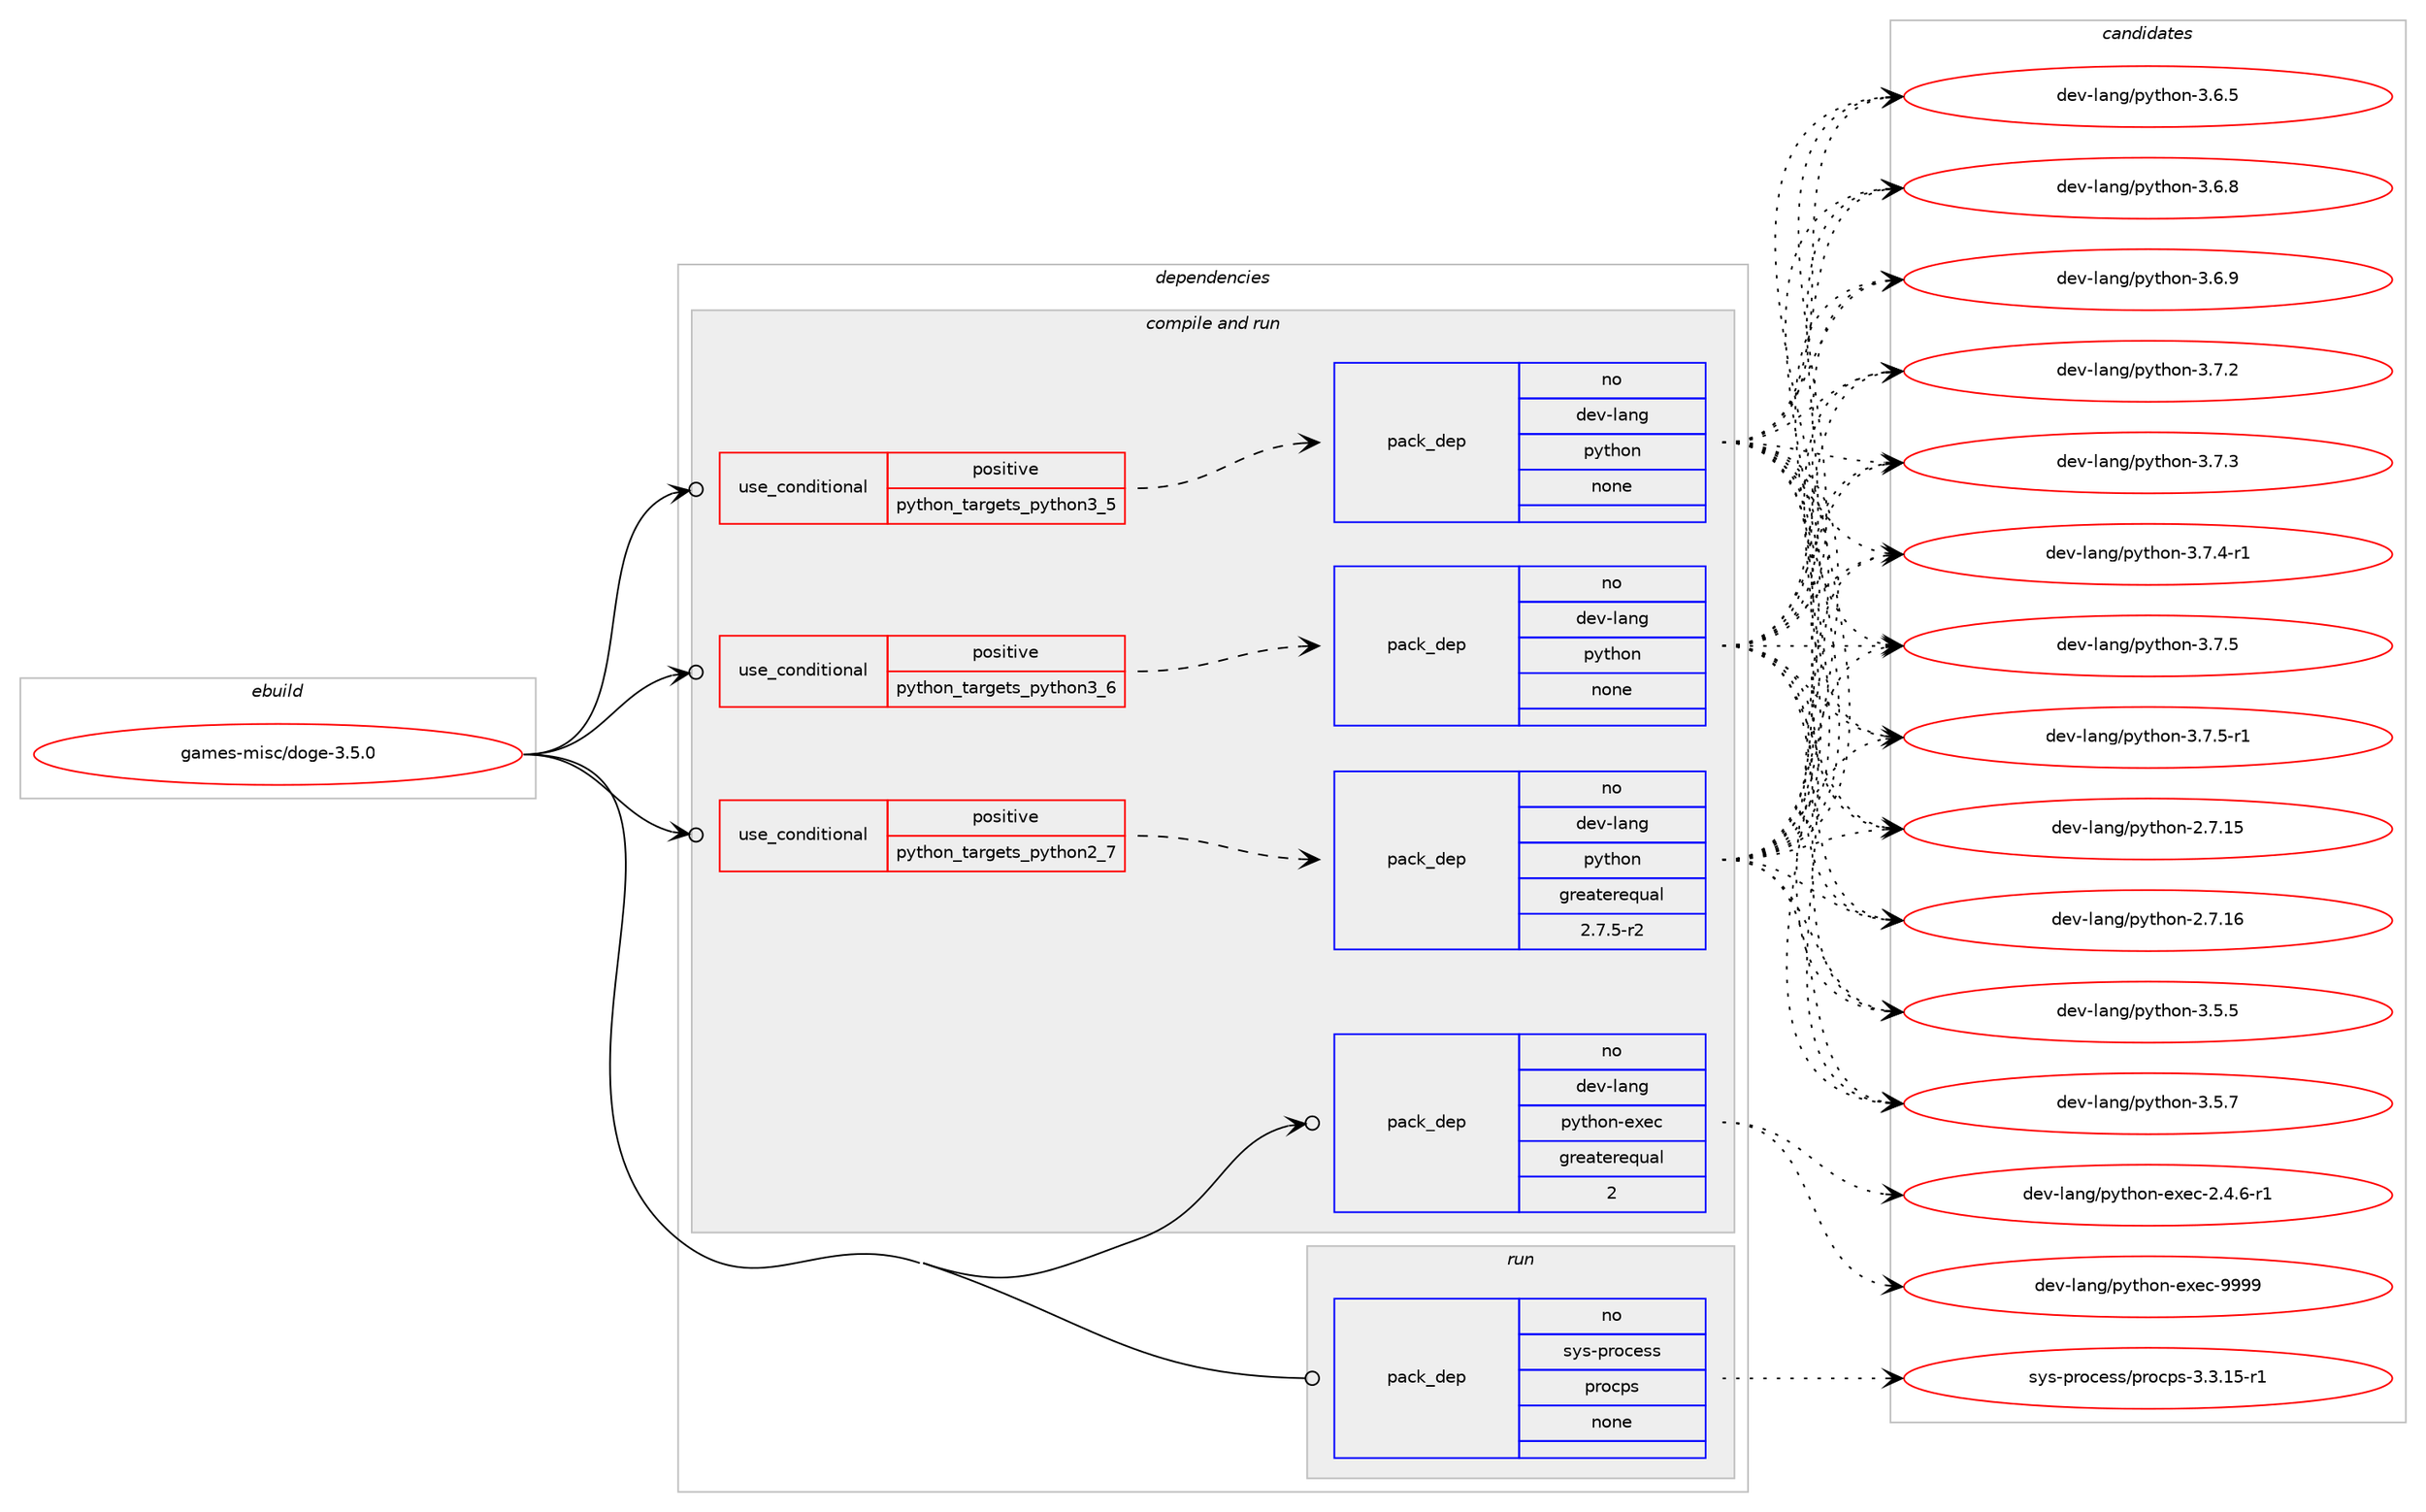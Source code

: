 digraph prolog {

# *************
# Graph options
# *************

newrank=true;
concentrate=true;
compound=true;
graph [rankdir=LR,fontname=Helvetica,fontsize=10,ranksep=1.5];#, ranksep=2.5, nodesep=0.2];
edge  [arrowhead=vee];
node  [fontname=Helvetica,fontsize=10];

# **********
# The ebuild
# **********

subgraph cluster_leftcol {
color=gray;
rank=same;
label=<<i>ebuild</i>>;
id [label="games-misc/doge-3.5.0", color=red, width=4, href="../games-misc/doge-3.5.0.svg"];
}

# ****************
# The dependencies
# ****************

subgraph cluster_midcol {
color=gray;
label=<<i>dependencies</i>>;
subgraph cluster_compile {
fillcolor="#eeeeee";
style=filled;
label=<<i>compile</i>>;
}
subgraph cluster_compileandrun {
fillcolor="#eeeeee";
style=filled;
label=<<i>compile and run</i>>;
subgraph cond184925 {
dependency740805 [label=<<TABLE BORDER="0" CELLBORDER="1" CELLSPACING="0" CELLPADDING="4"><TR><TD ROWSPAN="3" CELLPADDING="10">use_conditional</TD></TR><TR><TD>positive</TD></TR><TR><TD>python_targets_python2_7</TD></TR></TABLE>>, shape=none, color=red];
subgraph pack543416 {
dependency740806 [label=<<TABLE BORDER="0" CELLBORDER="1" CELLSPACING="0" CELLPADDING="4" WIDTH="220"><TR><TD ROWSPAN="6" CELLPADDING="30">pack_dep</TD></TR><TR><TD WIDTH="110">no</TD></TR><TR><TD>dev-lang</TD></TR><TR><TD>python</TD></TR><TR><TD>greaterequal</TD></TR><TR><TD>2.7.5-r2</TD></TR></TABLE>>, shape=none, color=blue];
}
dependency740805:e -> dependency740806:w [weight=20,style="dashed",arrowhead="vee"];
}
id:e -> dependency740805:w [weight=20,style="solid",arrowhead="odotvee"];
subgraph cond184926 {
dependency740807 [label=<<TABLE BORDER="0" CELLBORDER="1" CELLSPACING="0" CELLPADDING="4"><TR><TD ROWSPAN="3" CELLPADDING="10">use_conditional</TD></TR><TR><TD>positive</TD></TR><TR><TD>python_targets_python3_5</TD></TR></TABLE>>, shape=none, color=red];
subgraph pack543417 {
dependency740808 [label=<<TABLE BORDER="0" CELLBORDER="1" CELLSPACING="0" CELLPADDING="4" WIDTH="220"><TR><TD ROWSPAN="6" CELLPADDING="30">pack_dep</TD></TR><TR><TD WIDTH="110">no</TD></TR><TR><TD>dev-lang</TD></TR><TR><TD>python</TD></TR><TR><TD>none</TD></TR><TR><TD></TD></TR></TABLE>>, shape=none, color=blue];
}
dependency740807:e -> dependency740808:w [weight=20,style="dashed",arrowhead="vee"];
}
id:e -> dependency740807:w [weight=20,style="solid",arrowhead="odotvee"];
subgraph cond184927 {
dependency740809 [label=<<TABLE BORDER="0" CELLBORDER="1" CELLSPACING="0" CELLPADDING="4"><TR><TD ROWSPAN="3" CELLPADDING="10">use_conditional</TD></TR><TR><TD>positive</TD></TR><TR><TD>python_targets_python3_6</TD></TR></TABLE>>, shape=none, color=red];
subgraph pack543418 {
dependency740810 [label=<<TABLE BORDER="0" CELLBORDER="1" CELLSPACING="0" CELLPADDING="4" WIDTH="220"><TR><TD ROWSPAN="6" CELLPADDING="30">pack_dep</TD></TR><TR><TD WIDTH="110">no</TD></TR><TR><TD>dev-lang</TD></TR><TR><TD>python</TD></TR><TR><TD>none</TD></TR><TR><TD></TD></TR></TABLE>>, shape=none, color=blue];
}
dependency740809:e -> dependency740810:w [weight=20,style="dashed",arrowhead="vee"];
}
id:e -> dependency740809:w [weight=20,style="solid",arrowhead="odotvee"];
subgraph pack543419 {
dependency740811 [label=<<TABLE BORDER="0" CELLBORDER="1" CELLSPACING="0" CELLPADDING="4" WIDTH="220"><TR><TD ROWSPAN="6" CELLPADDING="30">pack_dep</TD></TR><TR><TD WIDTH="110">no</TD></TR><TR><TD>dev-lang</TD></TR><TR><TD>python-exec</TD></TR><TR><TD>greaterequal</TD></TR><TR><TD>2</TD></TR></TABLE>>, shape=none, color=blue];
}
id:e -> dependency740811:w [weight=20,style="solid",arrowhead="odotvee"];
}
subgraph cluster_run {
fillcolor="#eeeeee";
style=filled;
label=<<i>run</i>>;
subgraph pack543420 {
dependency740812 [label=<<TABLE BORDER="0" CELLBORDER="1" CELLSPACING="0" CELLPADDING="4" WIDTH="220"><TR><TD ROWSPAN="6" CELLPADDING="30">pack_dep</TD></TR><TR><TD WIDTH="110">no</TD></TR><TR><TD>sys-process</TD></TR><TR><TD>procps</TD></TR><TR><TD>none</TD></TR><TR><TD></TD></TR></TABLE>>, shape=none, color=blue];
}
id:e -> dependency740812:w [weight=20,style="solid",arrowhead="odot"];
}
}

# **************
# The candidates
# **************

subgraph cluster_choices {
rank=same;
color=gray;
label=<<i>candidates</i>>;

subgraph choice543416 {
color=black;
nodesep=1;
choice10010111845108971101034711212111610411111045504655464953 [label="dev-lang/python-2.7.15", color=red, width=4,href="../dev-lang/python-2.7.15.svg"];
choice10010111845108971101034711212111610411111045504655464954 [label="dev-lang/python-2.7.16", color=red, width=4,href="../dev-lang/python-2.7.16.svg"];
choice100101118451089711010347112121116104111110455146534653 [label="dev-lang/python-3.5.5", color=red, width=4,href="../dev-lang/python-3.5.5.svg"];
choice100101118451089711010347112121116104111110455146534655 [label="dev-lang/python-3.5.7", color=red, width=4,href="../dev-lang/python-3.5.7.svg"];
choice100101118451089711010347112121116104111110455146544653 [label="dev-lang/python-3.6.5", color=red, width=4,href="../dev-lang/python-3.6.5.svg"];
choice100101118451089711010347112121116104111110455146544656 [label="dev-lang/python-3.6.8", color=red, width=4,href="../dev-lang/python-3.6.8.svg"];
choice100101118451089711010347112121116104111110455146544657 [label="dev-lang/python-3.6.9", color=red, width=4,href="../dev-lang/python-3.6.9.svg"];
choice100101118451089711010347112121116104111110455146554650 [label="dev-lang/python-3.7.2", color=red, width=4,href="../dev-lang/python-3.7.2.svg"];
choice100101118451089711010347112121116104111110455146554651 [label="dev-lang/python-3.7.3", color=red, width=4,href="../dev-lang/python-3.7.3.svg"];
choice1001011184510897110103471121211161041111104551465546524511449 [label="dev-lang/python-3.7.4-r1", color=red, width=4,href="../dev-lang/python-3.7.4-r1.svg"];
choice100101118451089711010347112121116104111110455146554653 [label="dev-lang/python-3.7.5", color=red, width=4,href="../dev-lang/python-3.7.5.svg"];
choice1001011184510897110103471121211161041111104551465546534511449 [label="dev-lang/python-3.7.5-r1", color=red, width=4,href="../dev-lang/python-3.7.5-r1.svg"];
dependency740806:e -> choice10010111845108971101034711212111610411111045504655464953:w [style=dotted,weight="100"];
dependency740806:e -> choice10010111845108971101034711212111610411111045504655464954:w [style=dotted,weight="100"];
dependency740806:e -> choice100101118451089711010347112121116104111110455146534653:w [style=dotted,weight="100"];
dependency740806:e -> choice100101118451089711010347112121116104111110455146534655:w [style=dotted,weight="100"];
dependency740806:e -> choice100101118451089711010347112121116104111110455146544653:w [style=dotted,weight="100"];
dependency740806:e -> choice100101118451089711010347112121116104111110455146544656:w [style=dotted,weight="100"];
dependency740806:e -> choice100101118451089711010347112121116104111110455146544657:w [style=dotted,weight="100"];
dependency740806:e -> choice100101118451089711010347112121116104111110455146554650:w [style=dotted,weight="100"];
dependency740806:e -> choice100101118451089711010347112121116104111110455146554651:w [style=dotted,weight="100"];
dependency740806:e -> choice1001011184510897110103471121211161041111104551465546524511449:w [style=dotted,weight="100"];
dependency740806:e -> choice100101118451089711010347112121116104111110455146554653:w [style=dotted,weight="100"];
dependency740806:e -> choice1001011184510897110103471121211161041111104551465546534511449:w [style=dotted,weight="100"];
}
subgraph choice543417 {
color=black;
nodesep=1;
choice10010111845108971101034711212111610411111045504655464953 [label="dev-lang/python-2.7.15", color=red, width=4,href="../dev-lang/python-2.7.15.svg"];
choice10010111845108971101034711212111610411111045504655464954 [label="dev-lang/python-2.7.16", color=red, width=4,href="../dev-lang/python-2.7.16.svg"];
choice100101118451089711010347112121116104111110455146534653 [label="dev-lang/python-3.5.5", color=red, width=4,href="../dev-lang/python-3.5.5.svg"];
choice100101118451089711010347112121116104111110455146534655 [label="dev-lang/python-3.5.7", color=red, width=4,href="../dev-lang/python-3.5.7.svg"];
choice100101118451089711010347112121116104111110455146544653 [label="dev-lang/python-3.6.5", color=red, width=4,href="../dev-lang/python-3.6.5.svg"];
choice100101118451089711010347112121116104111110455146544656 [label="dev-lang/python-3.6.8", color=red, width=4,href="../dev-lang/python-3.6.8.svg"];
choice100101118451089711010347112121116104111110455146544657 [label="dev-lang/python-3.6.9", color=red, width=4,href="../dev-lang/python-3.6.9.svg"];
choice100101118451089711010347112121116104111110455146554650 [label="dev-lang/python-3.7.2", color=red, width=4,href="../dev-lang/python-3.7.2.svg"];
choice100101118451089711010347112121116104111110455146554651 [label="dev-lang/python-3.7.3", color=red, width=4,href="../dev-lang/python-3.7.3.svg"];
choice1001011184510897110103471121211161041111104551465546524511449 [label="dev-lang/python-3.7.4-r1", color=red, width=4,href="../dev-lang/python-3.7.4-r1.svg"];
choice100101118451089711010347112121116104111110455146554653 [label="dev-lang/python-3.7.5", color=red, width=4,href="../dev-lang/python-3.7.5.svg"];
choice1001011184510897110103471121211161041111104551465546534511449 [label="dev-lang/python-3.7.5-r1", color=red, width=4,href="../dev-lang/python-3.7.5-r1.svg"];
dependency740808:e -> choice10010111845108971101034711212111610411111045504655464953:w [style=dotted,weight="100"];
dependency740808:e -> choice10010111845108971101034711212111610411111045504655464954:w [style=dotted,weight="100"];
dependency740808:e -> choice100101118451089711010347112121116104111110455146534653:w [style=dotted,weight="100"];
dependency740808:e -> choice100101118451089711010347112121116104111110455146534655:w [style=dotted,weight="100"];
dependency740808:e -> choice100101118451089711010347112121116104111110455146544653:w [style=dotted,weight="100"];
dependency740808:e -> choice100101118451089711010347112121116104111110455146544656:w [style=dotted,weight="100"];
dependency740808:e -> choice100101118451089711010347112121116104111110455146544657:w [style=dotted,weight="100"];
dependency740808:e -> choice100101118451089711010347112121116104111110455146554650:w [style=dotted,weight="100"];
dependency740808:e -> choice100101118451089711010347112121116104111110455146554651:w [style=dotted,weight="100"];
dependency740808:e -> choice1001011184510897110103471121211161041111104551465546524511449:w [style=dotted,weight="100"];
dependency740808:e -> choice100101118451089711010347112121116104111110455146554653:w [style=dotted,weight="100"];
dependency740808:e -> choice1001011184510897110103471121211161041111104551465546534511449:w [style=dotted,weight="100"];
}
subgraph choice543418 {
color=black;
nodesep=1;
choice10010111845108971101034711212111610411111045504655464953 [label="dev-lang/python-2.7.15", color=red, width=4,href="../dev-lang/python-2.7.15.svg"];
choice10010111845108971101034711212111610411111045504655464954 [label="dev-lang/python-2.7.16", color=red, width=4,href="../dev-lang/python-2.7.16.svg"];
choice100101118451089711010347112121116104111110455146534653 [label="dev-lang/python-3.5.5", color=red, width=4,href="../dev-lang/python-3.5.5.svg"];
choice100101118451089711010347112121116104111110455146534655 [label="dev-lang/python-3.5.7", color=red, width=4,href="../dev-lang/python-3.5.7.svg"];
choice100101118451089711010347112121116104111110455146544653 [label="dev-lang/python-3.6.5", color=red, width=4,href="../dev-lang/python-3.6.5.svg"];
choice100101118451089711010347112121116104111110455146544656 [label="dev-lang/python-3.6.8", color=red, width=4,href="../dev-lang/python-3.6.8.svg"];
choice100101118451089711010347112121116104111110455146544657 [label="dev-lang/python-3.6.9", color=red, width=4,href="../dev-lang/python-3.6.9.svg"];
choice100101118451089711010347112121116104111110455146554650 [label="dev-lang/python-3.7.2", color=red, width=4,href="../dev-lang/python-3.7.2.svg"];
choice100101118451089711010347112121116104111110455146554651 [label="dev-lang/python-3.7.3", color=red, width=4,href="../dev-lang/python-3.7.3.svg"];
choice1001011184510897110103471121211161041111104551465546524511449 [label="dev-lang/python-3.7.4-r1", color=red, width=4,href="../dev-lang/python-3.7.4-r1.svg"];
choice100101118451089711010347112121116104111110455146554653 [label="dev-lang/python-3.7.5", color=red, width=4,href="../dev-lang/python-3.7.5.svg"];
choice1001011184510897110103471121211161041111104551465546534511449 [label="dev-lang/python-3.7.5-r1", color=red, width=4,href="../dev-lang/python-3.7.5-r1.svg"];
dependency740810:e -> choice10010111845108971101034711212111610411111045504655464953:w [style=dotted,weight="100"];
dependency740810:e -> choice10010111845108971101034711212111610411111045504655464954:w [style=dotted,weight="100"];
dependency740810:e -> choice100101118451089711010347112121116104111110455146534653:w [style=dotted,weight="100"];
dependency740810:e -> choice100101118451089711010347112121116104111110455146534655:w [style=dotted,weight="100"];
dependency740810:e -> choice100101118451089711010347112121116104111110455146544653:w [style=dotted,weight="100"];
dependency740810:e -> choice100101118451089711010347112121116104111110455146544656:w [style=dotted,weight="100"];
dependency740810:e -> choice100101118451089711010347112121116104111110455146544657:w [style=dotted,weight="100"];
dependency740810:e -> choice100101118451089711010347112121116104111110455146554650:w [style=dotted,weight="100"];
dependency740810:e -> choice100101118451089711010347112121116104111110455146554651:w [style=dotted,weight="100"];
dependency740810:e -> choice1001011184510897110103471121211161041111104551465546524511449:w [style=dotted,weight="100"];
dependency740810:e -> choice100101118451089711010347112121116104111110455146554653:w [style=dotted,weight="100"];
dependency740810:e -> choice1001011184510897110103471121211161041111104551465546534511449:w [style=dotted,weight="100"];
}
subgraph choice543419 {
color=black;
nodesep=1;
choice10010111845108971101034711212111610411111045101120101994550465246544511449 [label="dev-lang/python-exec-2.4.6-r1", color=red, width=4,href="../dev-lang/python-exec-2.4.6-r1.svg"];
choice10010111845108971101034711212111610411111045101120101994557575757 [label="dev-lang/python-exec-9999", color=red, width=4,href="../dev-lang/python-exec-9999.svg"];
dependency740811:e -> choice10010111845108971101034711212111610411111045101120101994550465246544511449:w [style=dotted,weight="100"];
dependency740811:e -> choice10010111845108971101034711212111610411111045101120101994557575757:w [style=dotted,weight="100"];
}
subgraph choice543420 {
color=black;
nodesep=1;
choice11512111545112114111991011151154711211411199112115455146514649534511449 [label="sys-process/procps-3.3.15-r1", color=red, width=4,href="../sys-process/procps-3.3.15-r1.svg"];
dependency740812:e -> choice11512111545112114111991011151154711211411199112115455146514649534511449:w [style=dotted,weight="100"];
}
}

}
